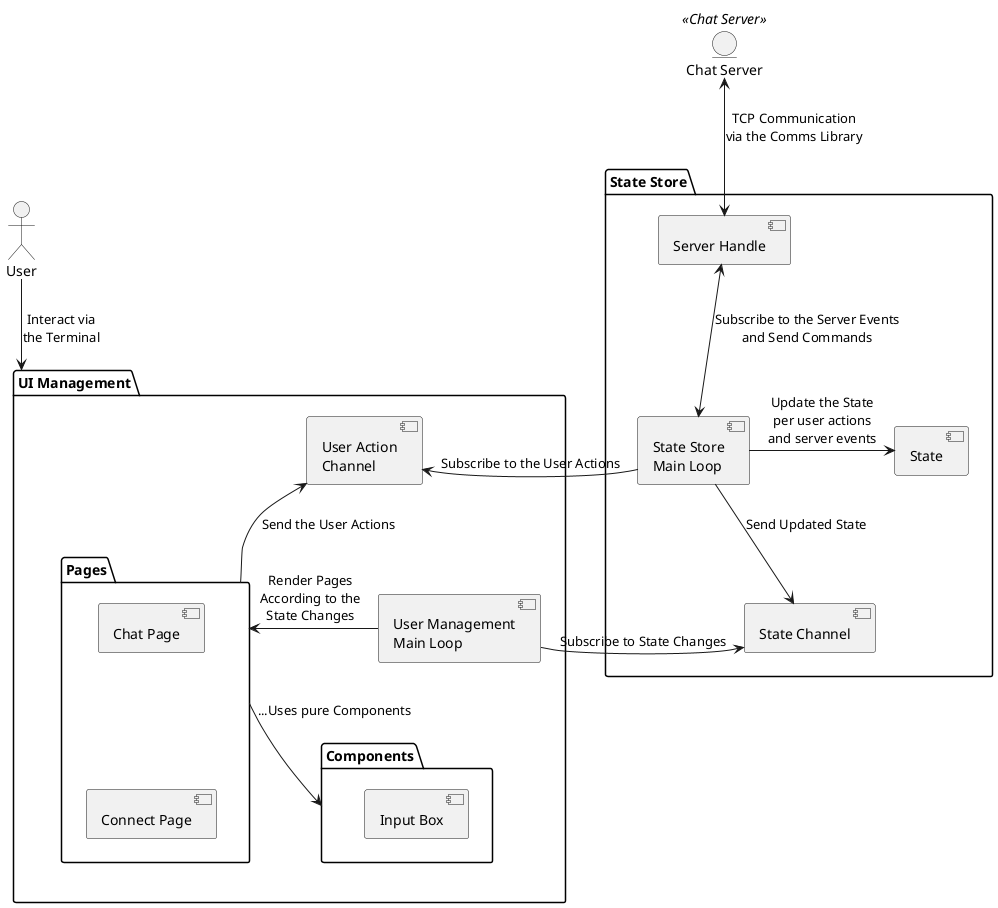 @startuml High Level Architecture - Diagram

skinparam linetype orthogonally

entity "Chat Server" as chat_server <<Chat Server>> 

package "State Store" as ss_p {
    component "Server Handle" as server_handle
    component "State Store\nMain Loop" as state_store
    component "State" as state
    component "State Channel" as state_ch

    state_store -[hidden]u-> server_handle
    state -[hidden]d-> state_ch
}

chat_server <-d-> server_handle: TCP Communication\nvia the Comms Library

package "UI Management" as um_p {
    component "User Management\nMain Loop" as user_management
    component "User Action\nChannel" as action_ch

    package "Pages" as pages {
        component "Chat Page" as chat_page
        component "Connect Page" as connect_page

        chat_page -[hidden]d-> connect_page
    }

    package "Components" as components {
        component "Input Box" as input_box
    }

    action_ch -[hidden]d-> user_management
    user_management -[hidden]l-> pages
    components -[hidden]d-> pages
    user_management -d-> pages: Render Pages\nAccording to the\nState Changes
    pages -d-> components: ...Uses pure Components
    pages -> action_ch: Send the User Actions
}

actor User as user
user -d-> um_p: Interact via\nthe Terminal

state_store <-u-> server_handle: Subscribe to the Server Events\nand Send Commands
state_store -> action_ch: Subscribe to the User Actions
state_store -> state: Update the State\nper user actions\nand server events
state_store -> state_ch: Send Updated State

state_ch <- user_management: Subscribe to State Changes

ss_p -[hidden]d-> um_p

@enduml